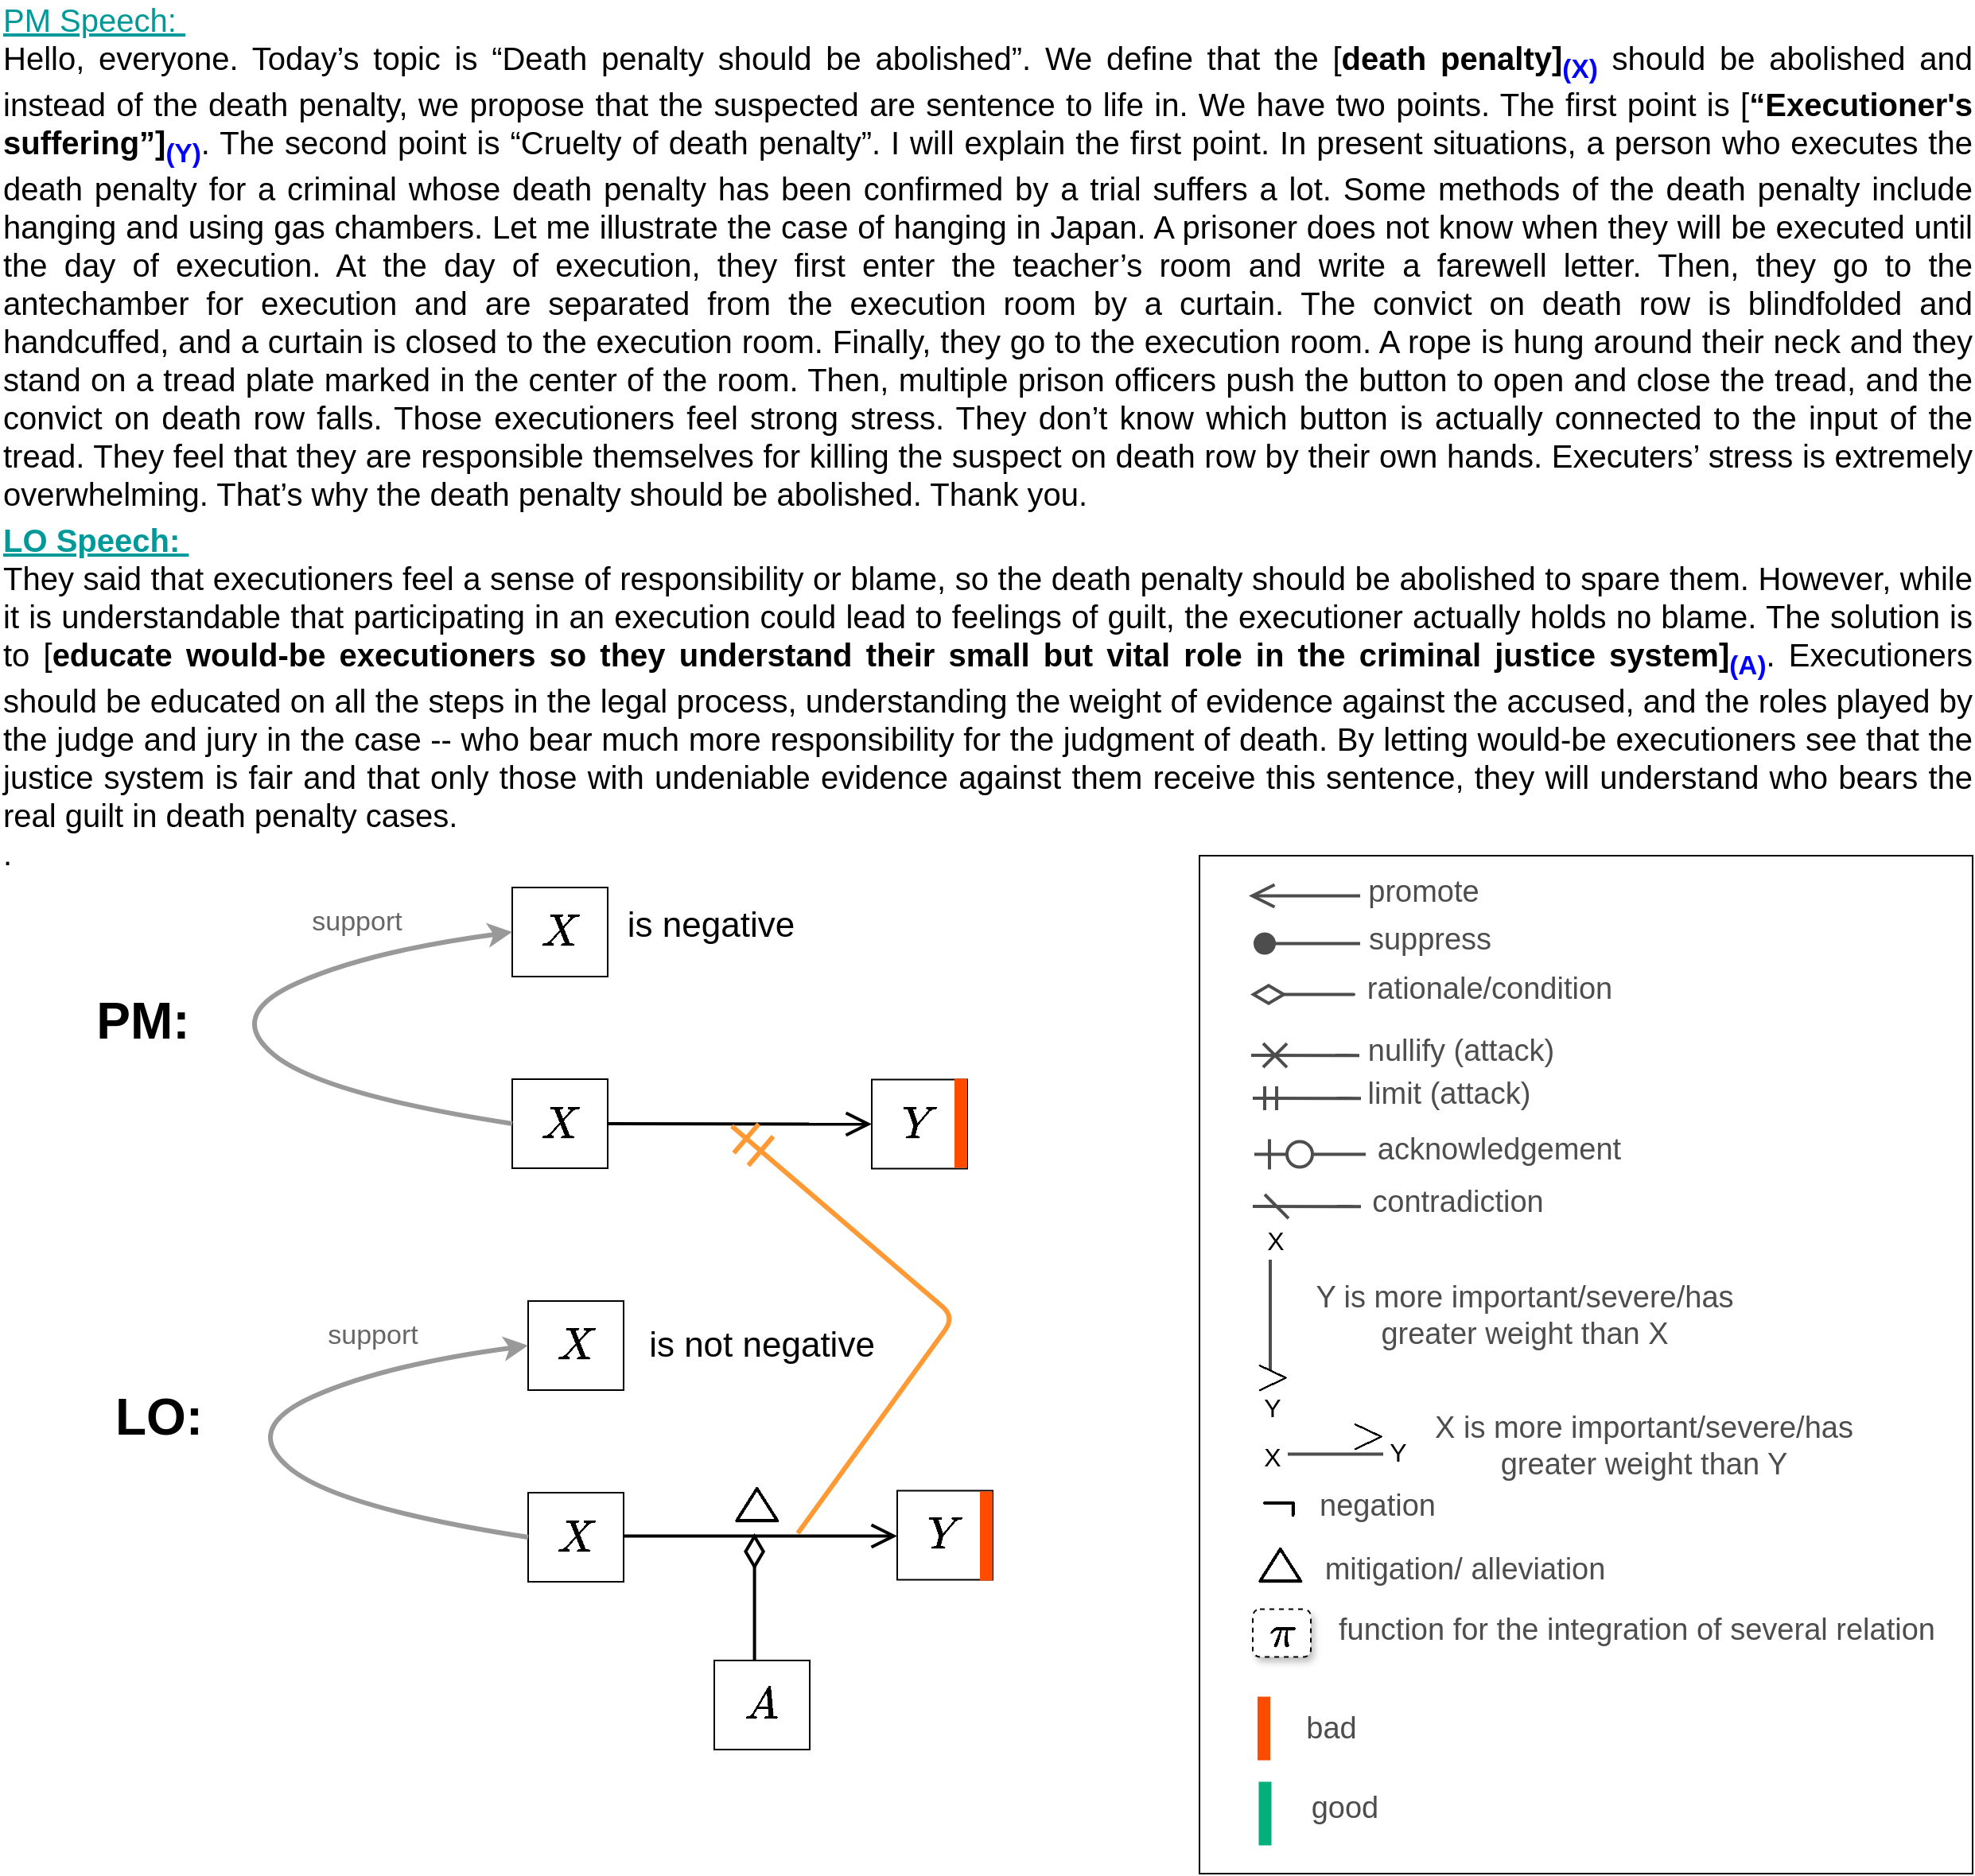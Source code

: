 <mxfile version="16.1.2" type="device"><diagram id="NebdKccpn1Tcwdz-Rh-k" name="Page-1"><mxGraphModel dx="1261" dy="2596" grid="1" gridSize="10" guides="1" tooltips="1" connect="1" arrows="1" fold="1" page="1" pageScale="1" pageWidth="1100" pageHeight="1700" math="1" shadow="0"><root><mxCell id="0"/><mxCell id="1" parent="0"/><mxCell id="UqYzVpXplDqsbALxIXjI-1" value="&lt;div style=&quot;text-align: justify ; font-size: 20px&quot;&gt;&lt;font style=&quot;font-size: 20px&quot; color=&quot;#009999&quot;&gt;&lt;u&gt;PM Speech:&amp;nbsp;&lt;/u&gt;&lt;/font&gt;&lt;/div&gt;&lt;div style=&quot;text-align: justify&quot;&gt;&lt;span style=&quot;font-size: 20px&quot;&gt;Hello, everyone. Today’s topic is “Death penalty should be abolished”. We define that the [&lt;b&gt;death penalty]&lt;sub&gt;&lt;font color=&quot;#0000ff&quot;&gt;(X)&lt;/font&gt;&lt;/sub&gt;&lt;/b&gt; should be abolished and instead of the death penalty, we propose that the suspected are sentence to life in. We have two points. The first point is [&lt;b&gt;“Executioner's suffering”]&lt;sub&gt;&lt;font color=&quot;#0000ff&quot;&gt;(Y)&lt;/font&gt;&lt;/sub&gt;&lt;/b&gt;. The second point is “Cruelty of death penalty”. I will explain the first point. In present situations, a person who executes the death penalty for a criminal whose death penalty has been confirmed by a trial suffers a lot. Some methods of the death penalty include hanging and using gas chambers. Let me illustrate the case of hanging in Japan. A prisoner does not know when they will be executed until the day of execution. At the day of execution, they first enter the teacher’s room and write a farewell letter. Then, they go to the antechamber for execution and are separated from the execution room by a curtain. The convict on death row is blindfolded and handcuffed, and a curtain is closed to the execution room. Finally, they go to the execution room. A rope is hung around their neck and they stand on a tread plate marked in the center of the room. Then, multiple prison officers push the button to open and close the tread, and the convict on death row falls. Those executioners feel strong stress. They don’t know which button is actually connected to the input of the tread. They feel that they are responsible themselves for killing the suspect on death row by their own hands. Executers’ stress is extremely overwhelming. That’s why the death penalty should be abolished. Thank you.&lt;/span&gt;&lt;br&gt;&lt;/div&gt;" style="text;html=1;strokeColor=none;fillColor=none;align=left;verticalAlign=middle;whiteSpace=wrap;rounded=0;" parent="1" vertex="1"><mxGeometry x="550" y="-37" width="1240" height="300" as="geometry"/></mxCell><mxCell id="UqYzVpXplDqsbALxIXjI-18" value="&lt;font size=&quot;1&quot;&gt;&lt;b style=&quot;font-size: 32px&quot;&gt;PM:&lt;/b&gt;&lt;/font&gt;" style="text;html=1;strokeColor=none;fillColor=none;align=center;verticalAlign=middle;whiteSpace=wrap;rounded=0;" parent="1" vertex="1"><mxGeometry x="600" y="574" width="80" height="40" as="geometry"/></mxCell><mxCell id="UqYzVpXplDqsbALxIXjI-19" value="&lt;font size=&quot;1&quot;&gt;&lt;b style=&quot;font-size: 32px&quot;&gt;LO:&lt;/b&gt;&lt;/font&gt;" style="text;html=1;strokeColor=none;fillColor=none;align=center;verticalAlign=middle;whiteSpace=wrap;rounded=0;" parent="1" vertex="1"><mxGeometry x="610" y="822.75" width="80" height="40" as="geometry"/></mxCell><mxCell id="UqYzVpXplDqsbALxIXjI-66" value="&lt;font style=&quot;font-size: 24px&quot;&gt;$$X$$&lt;/font&gt;" style="whiteSpace=wrap;html=1;align=center;" parent="1" vertex="1"><mxGeometry x="872" y="510" width="60" height="56" as="geometry"/></mxCell><mxCell id="UqYzVpXplDqsbALxIXjI-67" value="&lt;font style=&quot;font-size: 22px&quot;&gt;is negative&lt;/font&gt;" style="text;html=1;strokeColor=none;fillColor=none;align=center;verticalAlign=middle;whiteSpace=wrap;rounded=0;" parent="1" vertex="1"><mxGeometry x="942" y="516.5" width="110" height="35" as="geometry"/></mxCell><mxCell id="UqYzVpXplDqsbALxIXjI-68" value="&lt;font style=&quot;font-size: 24px&quot;&gt;$$X$$&lt;/font&gt;" style="whiteSpace=wrap;html=1;align=center;" parent="1" vertex="1"><mxGeometry x="872" y="630.5" width="60" height="56" as="geometry"/></mxCell><mxCell id="UqYzVpXplDqsbALxIXjI-69" value="&lt;font style=&quot;font-size: 24px&quot;&gt;$$Y$$&lt;/font&gt;" style="whiteSpace=wrap;html=1;align=center;" parent="1" vertex="1"><mxGeometry x="1098" y="630.75" width="60" height="56" as="geometry"/></mxCell><mxCell id="UqYzVpXplDqsbALxIXjI-70" value="" style="whiteSpace=wrap;html=1;fontColor=#666666;strokeColor=none;fillColor=#FF4B00;" parent="1" vertex="1"><mxGeometry x="1150" y="630.25" width="8" height="56" as="geometry"/></mxCell><mxCell id="UqYzVpXplDqsbALxIXjI-72" value="" style="endArrow=open;html=1;fontColor=#666666;endSize=12;entryX=0;entryY=0.5;entryDx=0;entryDy=0;endFill=0;strokeWidth=2;exitX=1;exitY=0.5;exitDx=0;exitDy=0;" parent="1" source="UqYzVpXplDqsbALxIXjI-68" target="UqYzVpXplDqsbALxIXjI-69" edge="1"><mxGeometry width="50" height="50" relative="1" as="geometry"><mxPoint x="978" y="658.16" as="sourcePoint"/><mxPoint x="1070.0" y="658.16" as="targetPoint"/></mxGeometry></mxCell><mxCell id="UqYzVpXplDqsbALxIXjI-77" value="" style="curved=1;endArrow=classic;html=1;strokeWidth=3;exitX=0;exitY=0.5;exitDx=0;exitDy=0;entryX=0;entryY=0.5;entryDx=0;entryDy=0;strokeColor=#999999;" parent="1" source="UqYzVpXplDqsbALxIXjI-68" target="UqYzVpXplDqsbALxIXjI-66" edge="1"><mxGeometry width="50" height="50" relative="1" as="geometry"><mxPoint x="592" y="660" as="sourcePoint"/><mxPoint x="642" y="610" as="targetPoint"/><Array as="points"><mxPoint x="752" y="640"/><mxPoint x="692" y="590"/><mxPoint x="782" y="550"/></Array></mxGeometry></mxCell><mxCell id="UqYzVpXplDqsbALxIXjI-78" value="&lt;font style=&quot;font-size: 17px&quot; color=&quot;#666666&quot;&gt;support&lt;/font&gt;" style="text;html=1;fillColor=none;align=center;verticalAlign=middle;whiteSpace=wrap;rounded=0;rotation=0;" parent="1" vertex="1"><mxGeometry x="742" y="516.5" width="65" height="30" as="geometry"/></mxCell><mxCell id="UqYzVpXplDqsbALxIXjI-79" value="&lt;font style=&quot;font-size: 24px&quot;&gt;$$X$$&lt;/font&gt;" style="whiteSpace=wrap;html=1;align=center;" parent="1" vertex="1"><mxGeometry x="882" y="770" width="60" height="56" as="geometry"/></mxCell><mxCell id="UqYzVpXplDqsbALxIXjI-80" value="&lt;font style=&quot;font-size: 22px&quot;&gt;is not negative&lt;/font&gt;" style="text;html=1;strokeColor=none;fillColor=none;align=center;verticalAlign=middle;whiteSpace=wrap;rounded=0;" parent="1" vertex="1"><mxGeometry x="952" y="780.5" width="154" height="35" as="geometry"/></mxCell><mxCell id="UqYzVpXplDqsbALxIXjI-81" value="&lt;font style=&quot;font-size: 24px&quot;&gt;$$X$$&lt;/font&gt;" style="whiteSpace=wrap;html=1;align=center;" parent="1" vertex="1"><mxGeometry x="882" y="890.5" width="60" height="56" as="geometry"/></mxCell><mxCell id="UqYzVpXplDqsbALxIXjI-85" value="" style="curved=1;endArrow=classic;html=1;strokeWidth=3;exitX=0;exitY=0.5;exitDx=0;exitDy=0;entryX=0;entryY=0.5;entryDx=0;entryDy=0;strokeColor=#999999;" parent="1" source="UqYzVpXplDqsbALxIXjI-81" target="UqYzVpXplDqsbALxIXjI-79" edge="1"><mxGeometry width="50" height="50" relative="1" as="geometry"><mxPoint x="602" y="920" as="sourcePoint"/><mxPoint x="652" y="870" as="targetPoint"/><Array as="points"><mxPoint x="762" y="900"/><mxPoint x="702" y="850"/><mxPoint x="792" y="810"/></Array></mxGeometry></mxCell><mxCell id="UqYzVpXplDqsbALxIXjI-86" value="&lt;font style=&quot;font-size: 17px&quot; color=&quot;#666666&quot;&gt;support&lt;/font&gt;" style="text;html=1;fillColor=none;align=center;verticalAlign=middle;whiteSpace=wrap;rounded=0;rotation=0;" parent="1" vertex="1"><mxGeometry x="752" y="776.5" width="65" height="30" as="geometry"/></mxCell><mxCell id="TlyaoN2gSQJr0GqYaBix-1" value="&lt;div style=&quot;text-align: justify ; font-size: 20px&quot;&gt;&lt;font style=&quot;font-size: 20px&quot; color=&quot;#009999&quot;&gt;&lt;b&gt;&lt;u&gt;LO Speech:&amp;nbsp;&lt;/u&gt;&lt;/b&gt;&lt;/font&gt;&lt;/div&gt;&lt;div style=&quot;text-align: justify&quot;&gt;&lt;span style=&quot;font-size: 20px&quot;&gt;They said that executioners feel a sense of responsibility or blame, so the death penalty should be abolished to spare them. However, while it is understandable that participating in an execution could lead to feelings of guilt, the executioner actually holds no blame. The solution is to [&lt;b&gt;educate would-be executioners so they understand their small but vital role in the criminal justice system]&lt;sub&gt;&lt;font color=&quot;#0000ff&quot;&gt;(A)&lt;/font&gt;&lt;/sub&gt;&lt;/b&gt;. Executioners should be educated on all the steps in the legal process, understanding the weight of evidence against the accused, and the roles played by the judge and jury in the case -- who bear much more responsibility for the judgment of death. By letting would-be executioners see that the justice system is fair and that only those with undeniable evidence against them receive this sentence, they will understand who bears the real guilt in death penalty cases.&lt;/span&gt;&lt;br&gt;&lt;/div&gt;&lt;div style=&quot;text-align: justify&quot;&gt;&lt;span style=&quot;font-size: 20px&quot;&gt;.&lt;/span&gt;&lt;br&gt;&lt;/div&gt;" style="text;html=1;strokeColor=none;fillColor=none;align=left;verticalAlign=middle;whiteSpace=wrap;rounded=0;" parent="1" vertex="1"><mxGeometry x="550" y="290" width="1240" height="200" as="geometry"/></mxCell><mxCell id="TlyaoN2gSQJr0GqYaBix-3" value="&lt;font style=&quot;font-size: 24px&quot;&gt;$$Y$$&lt;/font&gt;" style="whiteSpace=wrap;html=1;align=center;" parent="1" vertex="1"><mxGeometry x="1114" y="889.25" width="60" height="56" as="geometry"/></mxCell><mxCell id="TlyaoN2gSQJr0GqYaBix-4" value="" style="whiteSpace=wrap;html=1;fontColor=#666666;strokeColor=none;fillColor=#FF4B00;" parent="1" vertex="1"><mxGeometry x="1166" y="889.75" width="8" height="56" as="geometry"/></mxCell><mxCell id="FGASRaGhrt8bh0Swo0qo-1" value="" style="endArrow=open;html=1;fontColor=#666666;endSize=12;endFill=0;strokeWidth=2;" parent="1" edge="1"><mxGeometry width="50" height="50" relative="1" as="geometry"><mxPoint x="942" y="917.75" as="sourcePoint"/><mxPoint x="1114" y="917.75" as="targetPoint"/></mxGeometry></mxCell><mxCell id="FGASRaGhrt8bh0Swo0qo-15" value="" style="endArrow=none;html=1;endSize=0;strokeWidth=3;startArrow=ERmandOne;startFill=0;startSize=20;strokeColor=#FF9933;entryX=0.75;entryY=1;entryDx=0;entryDy=0;" parent="1" edge="1"><mxGeometry width="50" height="50" relative="1" as="geometry"><mxPoint x="1010" y="660" as="sourcePoint"/><mxPoint x="1051.5" y="916" as="targetPoint"/><Array as="points"><mxPoint x="1150" y="780"/></Array></mxGeometry></mxCell><mxCell id="noukX7ChWpo38gmrOb5E-2" value="" style="endArrow=none;html=1;endSize=0;strokeColor=#000000;strokeWidth=2;startArrow=diamondThin;startFill=0;startSize=17;entryX=0.5;entryY=0;entryDx=0;entryDy=0;" parent="1" edge="1"><mxGeometry width="50" height="50" relative="1" as="geometry"><mxPoint x="1024.29" y="916.0" as="sourcePoint"/><mxPoint x="1024.29" y="1000" as="targetPoint"/><Array as="points"/></mxGeometry></mxCell><mxCell id="noukX7ChWpo38gmrOb5E-3" value="&lt;font style=&quot;font-size: 24px&quot;&gt;$$A$$&lt;/font&gt;" style="whiteSpace=wrap;html=1;align=center;" parent="1" vertex="1"><mxGeometry x="999" y="996" width="60" height="56" as="geometry"/></mxCell><mxCell id="h1knyGltOpQY9XUWuaW3-1" value="" style="rounded=0;whiteSpace=wrap;html=1;glass=0;sketch=0;strokeColor=default;fillColor=none;" parent="1" vertex="1"><mxGeometry x="1304" y="490" width="486" height="640" as="geometry"/></mxCell><mxCell id="h1knyGltOpQY9XUWuaW3-2" value="" style="endArrow=ERzeroToOne;html=1;endFill=1;endSize=16;strokeWidth=2;strokeColor=#4D4D4D;" parent="1" edge="1"><mxGeometry width="50" height="50" relative="1" as="geometry"><mxPoint x="1408.5" y="677.75" as="sourcePoint"/><mxPoint x="1338.5" y="677.75" as="targetPoint"/></mxGeometry></mxCell><mxCell id="h1knyGltOpQY9XUWuaW3-3" value="" style="endArrow=none;html=1;endSize=16;strokeWidth=2;strokeColor=#4D4D4D;" parent="1" edge="1"><mxGeometry width="50" height="50" relative="1" as="geometry"><mxPoint x="1348.5" y="814.0" as="sourcePoint"/><mxPoint x="1348.5" y="744.0" as="targetPoint"/></mxGeometry></mxCell><mxCell id="h1knyGltOpQY9XUWuaW3-4" value="&lt;span style=&quot;font-size: 24px&quot;&gt;&lt;font style=&quot;font-size: 24px&quot;&gt;$$&amp;gt;$$&lt;/font&gt;&lt;/span&gt;" style="text;html=1;strokeColor=none;fillColor=none;align=center;verticalAlign=middle;whiteSpace=wrap;rounded=0;fontSize=24;fontStyle=1;horizontal=1;" parent="1" vertex="1"><mxGeometry x="1329.5" y="807" width="40" height="20" as="geometry"/></mxCell><mxCell id="h1knyGltOpQY9XUWuaW3-5" value="&lt;span style=&quot;font-size: 19px&quot;&gt;Y is more important/severe/has greater weight than X&lt;/span&gt;" style="text;html=1;strokeColor=none;fillColor=none;align=center;verticalAlign=middle;whiteSpace=wrap;rounded=0;fontColor=#4D4D4D;" parent="1" vertex="1"><mxGeometry x="1360.5" y="754" width="294.5" height="50" as="geometry"/></mxCell><mxCell id="h1knyGltOpQY9XUWuaW3-6" value="&lt;font style=&quot;font-size: 16px&quot;&gt;X&lt;/font&gt;" style="text;html=1;strokeColor=none;fillColor=none;align=center;verticalAlign=middle;whiteSpace=wrap;rounded=0;fontSize=14;" parent="1" vertex="1"><mxGeometry x="1331.5" y="721.75" width="40" height="20" as="geometry"/></mxCell><mxCell id="h1knyGltOpQY9XUWuaW3-7" value="&lt;font style=&quot;font-size: 16px&quot;&gt;Y&lt;/font&gt;" style="text;html=1;strokeColor=none;fillColor=none;align=center;verticalAlign=middle;whiteSpace=wrap;rounded=0;fontSize=14;" parent="1" vertex="1"><mxGeometry x="1329.5" y="827" width="40" height="20" as="geometry"/></mxCell><mxCell id="h1knyGltOpQY9XUWuaW3-8" value="" style="endArrow=none;html=1;endSize=0;strokeWidth=2;startArrow=cross;startFill=0;startSize=12;strokeColor=#4D4D4D;" parent="1" edge="1"><mxGeometry width="50" height="50" relative="1" as="geometry"><mxPoint x="1336.5" y="615.5" as="sourcePoint"/><mxPoint x="1404.5" y="615.62" as="targetPoint"/><Array as="points"><mxPoint x="1404.5" y="615.62"/><mxPoint x="1386.5" y="615.5"/></Array></mxGeometry></mxCell><mxCell id="h1knyGltOpQY9XUWuaW3-9" value="&lt;font style=&quot;font-size: 19px&quot;&gt;nullify (attack)&lt;/font&gt;" style="text;html=1;strokeColor=none;fillColor=none;align=center;verticalAlign=middle;whiteSpace=wrap;rounded=0;fontColor=#4D4D4D;" parent="1" vertex="1"><mxGeometry x="1398.5" y="595.75" width="138.5" height="34" as="geometry"/></mxCell><mxCell id="h1knyGltOpQY9XUWuaW3-10" value="" style="endArrow=open;html=1;fontColor=#666666;endSize=12;endFill=0;strokeWidth=2;strokeColor=#4D4D4D;" parent="1" edge="1"><mxGeometry width="50" height="50" relative="1" as="geometry"><mxPoint x="1405" y="515.25" as="sourcePoint"/><mxPoint x="1335" y="515.25" as="targetPoint"/></mxGeometry></mxCell><mxCell id="h1knyGltOpQY9XUWuaW3-11" value="&lt;span style=&quot;font-size: 19px&quot;&gt;promote&lt;/span&gt;" style="text;html=1;strokeColor=none;fillColor=none;align=center;verticalAlign=middle;whiteSpace=wrap;rounded=0;fontColor=#4D4D4D;" parent="1" vertex="1"><mxGeometry x="1405" y="496.25" width="80" height="34" as="geometry"/></mxCell><mxCell id="h1knyGltOpQY9XUWuaW3-12" value="" style="endArrow=oval;html=1;fontColor=#666666;endSize=12;endFill=1;strokeWidth=2;strokeColor=#4D4D4D;" parent="1" edge="1"><mxGeometry width="50" height="50" relative="1" as="geometry"><mxPoint x="1405" y="545.25" as="sourcePoint"/><mxPoint x="1345" y="545.25" as="targetPoint"/></mxGeometry></mxCell><mxCell id="h1knyGltOpQY9XUWuaW3-13" value="&lt;span style=&quot;font-size: 19px&quot;&gt;suppress&lt;/span&gt;" style="text;html=1;strokeColor=none;fillColor=none;align=center;verticalAlign=middle;whiteSpace=wrap;rounded=0;fontColor=#4D4D4D;" parent="1" vertex="1"><mxGeometry x="1409" y="526.25" width="80" height="34" as="geometry"/></mxCell><mxCell id="h1knyGltOpQY9XUWuaW3-14" value="" style="endArrow=none;html=1;endSize=0;strokeWidth=2;startArrow=diamondThin;startFill=0;startSize=17;strokeColor=#4D4D4D;" parent="1" edge="1"><mxGeometry width="50" height="50" relative="1" as="geometry"><mxPoint x="1336" y="577.25" as="sourcePoint"/><mxPoint x="1374" y="577.25" as="targetPoint"/><Array as="points"><mxPoint x="1406" y="577.25"/><mxPoint x="1384" y="577.25"/></Array></mxGeometry></mxCell><mxCell id="h1knyGltOpQY9XUWuaW3-15" value="&lt;font style=&quot;font-size: 19px&quot;&gt;rationale/condition&lt;/font&gt;" style="text;html=1;strokeColor=none;fillColor=none;align=center;verticalAlign=middle;whiteSpace=wrap;rounded=0;fontColor=#4D4D4D;" parent="1" vertex="1"><mxGeometry x="1401" y="557.25" width="171" height="34" as="geometry"/></mxCell><mxCell id="h1knyGltOpQY9XUWuaW3-16" value="&lt;font style=&quot;font-size: 19px&quot;&gt;acknowledgement&lt;/font&gt;" style="text;html=1;strokeColor=none;fillColor=none;align=center;verticalAlign=middle;whiteSpace=wrap;rounded=0;fontColor=#4D4D4D;" parent="1" vertex="1"><mxGeometry x="1409" y="657.75" width="167" height="34" as="geometry"/></mxCell><mxCell id="h1knyGltOpQY9XUWuaW3-17" value="" style="endArrow=none;html=1;endSize=16;strokeWidth=2;strokeColor=#4D4D4D;" parent="1" edge="1"><mxGeometry width="50" height="50" relative="1" as="geometry"><mxPoint x="1419.5" y="866.25" as="sourcePoint"/><mxPoint x="1359.5" y="866.25" as="targetPoint"/></mxGeometry></mxCell><mxCell id="h1knyGltOpQY9XUWuaW3-18" value="&lt;span style=&quot;font-size: 24px&quot;&gt;&lt;font style=&quot;font-size: 24px&quot;&gt;$$&amp;gt;$$&lt;/font&gt;&lt;/span&gt;" style="text;html=1;strokeColor=none;fillColor=none;align=center;verticalAlign=middle;whiteSpace=wrap;rounded=0;fontSize=24;fontStyle=1;horizontal=1;" parent="1" vertex="1"><mxGeometry x="1389.5" y="844.25" width="40" height="20" as="geometry"/></mxCell><mxCell id="h1knyGltOpQY9XUWuaW3-19" value="&lt;font style=&quot;font-size: 16px&quot;&gt;X&lt;/font&gt;" style="text;html=1;strokeColor=none;fillColor=none;align=center;verticalAlign=middle;whiteSpace=wrap;rounded=0;fontSize=14;" parent="1" vertex="1"><mxGeometry x="1329.5" y="858.25" width="40" height="20" as="geometry"/></mxCell><mxCell id="h1knyGltOpQY9XUWuaW3-20" value="&lt;font style=&quot;font-size: 16px&quot;&gt;Y&lt;/font&gt;" style="text;html=1;strokeColor=none;fillColor=none;align=center;verticalAlign=middle;whiteSpace=wrap;rounded=0;fontSize=14;" parent="1" vertex="1"><mxGeometry x="1408.5" y="855.25" width="40" height="20" as="geometry"/></mxCell><mxCell id="h1knyGltOpQY9XUWuaW3-21" value="&lt;span style=&quot;font-size: 19px&quot;&gt;X is more important/severe/has greater weight&amp;nbsp;&lt;/span&gt;&lt;span style=&quot;font-size: 19px&quot;&gt;than Y&lt;/span&gt;" style="text;html=1;strokeColor=none;fillColor=none;align=center;verticalAlign=middle;whiteSpace=wrap;rounded=0;fontColor=#4D4D4D;" parent="1" vertex="1"><mxGeometry x="1449.5" y="844.25" width="266.5" height="34" as="geometry"/></mxCell><mxCell id="h1knyGltOpQY9XUWuaW3-22" value="" style="endArrow=none;html=1;endSize=0;strokeWidth=2;startArrow=dash;startFill=0;startSize=12;strokeColor=#4D4D4D;" parent="1" edge="1"><mxGeometry width="50" height="50" relative="1" as="geometry"><mxPoint x="1337.5" y="710.5" as="sourcePoint"/><mxPoint x="1405.5" y="710.62" as="targetPoint"/><Array as="points"><mxPoint x="1405.5" y="710.62"/><mxPoint x="1387.5" y="710.5"/></Array></mxGeometry></mxCell><mxCell id="h1knyGltOpQY9XUWuaW3-23" value="&lt;font style=&quot;font-size: 19px&quot;&gt;contradiction&lt;/font&gt;" style="text;html=1;strokeColor=none;fillColor=none;align=center;verticalAlign=middle;whiteSpace=wrap;rounded=0;fontColor=#4D4D4D;" parent="1" vertex="1"><mxGeometry x="1411.5" y="690.75" width="109" height="34" as="geometry"/></mxCell><mxCell id="h1knyGltOpQY9XUWuaW3-24" value="" style="whiteSpace=wrap;html=1;fontColor=#666666;strokeColor=none;fillColor=#FF4B00;" parent="1" vertex="1"><mxGeometry x="1340.5" y="1018.75" width="8" height="40" as="geometry"/></mxCell><mxCell id="h1knyGltOpQY9XUWuaW3-25" value="&lt;span style=&quot;font-size: 19px&quot;&gt;bad&lt;/span&gt;" style="text;html=1;strokeColor=none;fillColor=none;align=center;verticalAlign=middle;whiteSpace=wrap;rounded=0;fontColor=#4D4D4D;" parent="1" vertex="1"><mxGeometry x="1359" y="1021.75" width="55.5" height="34" as="geometry"/></mxCell><mxCell id="h1knyGltOpQY9XUWuaW3-26" value="" style="whiteSpace=wrap;html=1;fontColor=#666666;strokeColor=none;fillColor=#03AF7A;" parent="1" vertex="1"><mxGeometry x="1341.25" y="1072.25" width="8" height="40" as="geometry"/></mxCell><mxCell id="h1knyGltOpQY9XUWuaW3-27" value="&lt;span style=&quot;font-size: 19px&quot;&gt;good&lt;/span&gt;" style="text;html=1;strokeColor=none;fillColor=none;align=center;verticalAlign=middle;whiteSpace=wrap;rounded=0;fontColor=#4D4D4D;" parent="1" vertex="1"><mxGeometry x="1362" y="1072.25" width="66.5" height="34" as="geometry"/></mxCell><mxCell id="h1knyGltOpQY9XUWuaW3-28" value="&lt;span style=&quot;font-size: 19px&quot;&gt;mitigation/&amp;nbsp;&lt;/span&gt;&lt;span style=&quot;font-size: 19px&quot;&gt;alleviation&lt;/span&gt;" style="text;html=1;strokeColor=none;fillColor=none;align=center;verticalAlign=middle;whiteSpace=wrap;rounded=0;fontColor=#4D4D4D;" parent="1" vertex="1"><mxGeometry x="1378.25" y="921.5" width="186" height="34" as="geometry"/></mxCell><mxCell id="h1knyGltOpQY9XUWuaW3-29" value="&lt;font style=&quot;font-size: 26px&quot;&gt;$$\boldsymbol{\triangle}$$&lt;/font&gt;" style="text;html=1;strokeColor=none;fillColor=none;align=center;verticalAlign=middle;whiteSpace=wrap;rounded=0;" parent="1" vertex="1"><mxGeometry x="1325.25" y="920.5" width="60" height="35" as="geometry"/></mxCell><mxCell id="h1knyGltOpQY9XUWuaW3-30" value="&lt;font style=&quot;font-size: 26px&quot;&gt;$$\boldsymbol{\neg}$$&lt;/font&gt;" style="text;html=1;strokeColor=none;fillColor=none;align=center;verticalAlign=middle;whiteSpace=wrap;rounded=0;" parent="1" vertex="1"><mxGeometry x="1323.5" y="881.5" width="60" height="35" as="geometry"/></mxCell><mxCell id="h1knyGltOpQY9XUWuaW3-31" value="&lt;span style=&quot;font-size: 19px&quot;&gt;negation&lt;/span&gt;" style="text;html=1;strokeColor=none;fillColor=none;align=center;verticalAlign=middle;whiteSpace=wrap;rounded=0;fontColor=#4D4D4D;" parent="1" vertex="1"><mxGeometry x="1376" y="881.5" width="80" height="34" as="geometry"/></mxCell><mxCell id="h1knyGltOpQY9XUWuaW3-32" value="&lt;font style=&quot;font-size: 24px&quot;&gt;$$\pi$$&lt;/font&gt;" style="whiteSpace=wrap;html=1;dashed=1;perimeterSpacing=0;shadow=1;align=center;rounded=1;" parent="1" vertex="1"><mxGeometry x="1337.5" y="963.75" width="36.5" height="30" as="geometry"/></mxCell><mxCell id="h1knyGltOpQY9XUWuaW3-33" value="&lt;span style=&quot;font-size: 19px&quot;&gt;function for the integration of several relation&lt;/span&gt;" style="text;html=1;strokeColor=none;fillColor=none;align=center;verticalAlign=middle;whiteSpace=wrap;rounded=0;fontColor=#4D4D4D;" parent="1" vertex="1"><mxGeometry x="1378.25" y="959.75" width="401.75" height="34" as="geometry"/></mxCell><mxCell id="h1knyGltOpQY9XUWuaW3-34" value="" style="endArrow=none;html=1;endSize=0;strokeWidth=2;startArrow=ERmandOne;startFill=0;startSize=12;strokeColor=#4D4D4D;" parent="1" edge="1"><mxGeometry width="50" height="50" relative="1" as="geometry"><mxPoint x="1337.5" y="642.5" as="sourcePoint"/><mxPoint x="1405.5" y="642.62" as="targetPoint"/><Array as="points"><mxPoint x="1405.5" y="642.62"/><mxPoint x="1387.5" y="642.5"/></Array></mxGeometry></mxCell><mxCell id="h1knyGltOpQY9XUWuaW3-35" value="&lt;span style=&quot;font-size: 19px&quot;&gt;limit (attack)&lt;/span&gt;" style="text;html=1;strokeColor=none;fillColor=none;align=center;verticalAlign=middle;whiteSpace=wrap;rounded=0;fontColor=#4D4D4D;" parent="1" vertex="1"><mxGeometry x="1396.5" y="622.75" width="127.5" height="34" as="geometry"/></mxCell><mxCell id="EZs-wFgmFkUky8E6Psdi-1" value="&lt;font style=&quot;font-size: 26px&quot;&gt;$$\boldsymbol{\triangle}$$&lt;/font&gt;" style="text;html=1;strokeColor=none;fillColor=none;align=center;verticalAlign=middle;whiteSpace=wrap;rounded=0;" vertex="1" parent="1"><mxGeometry x="996" y="882.5" width="60" height="35" as="geometry"/></mxCell></root></mxGraphModel></diagram></mxfile>